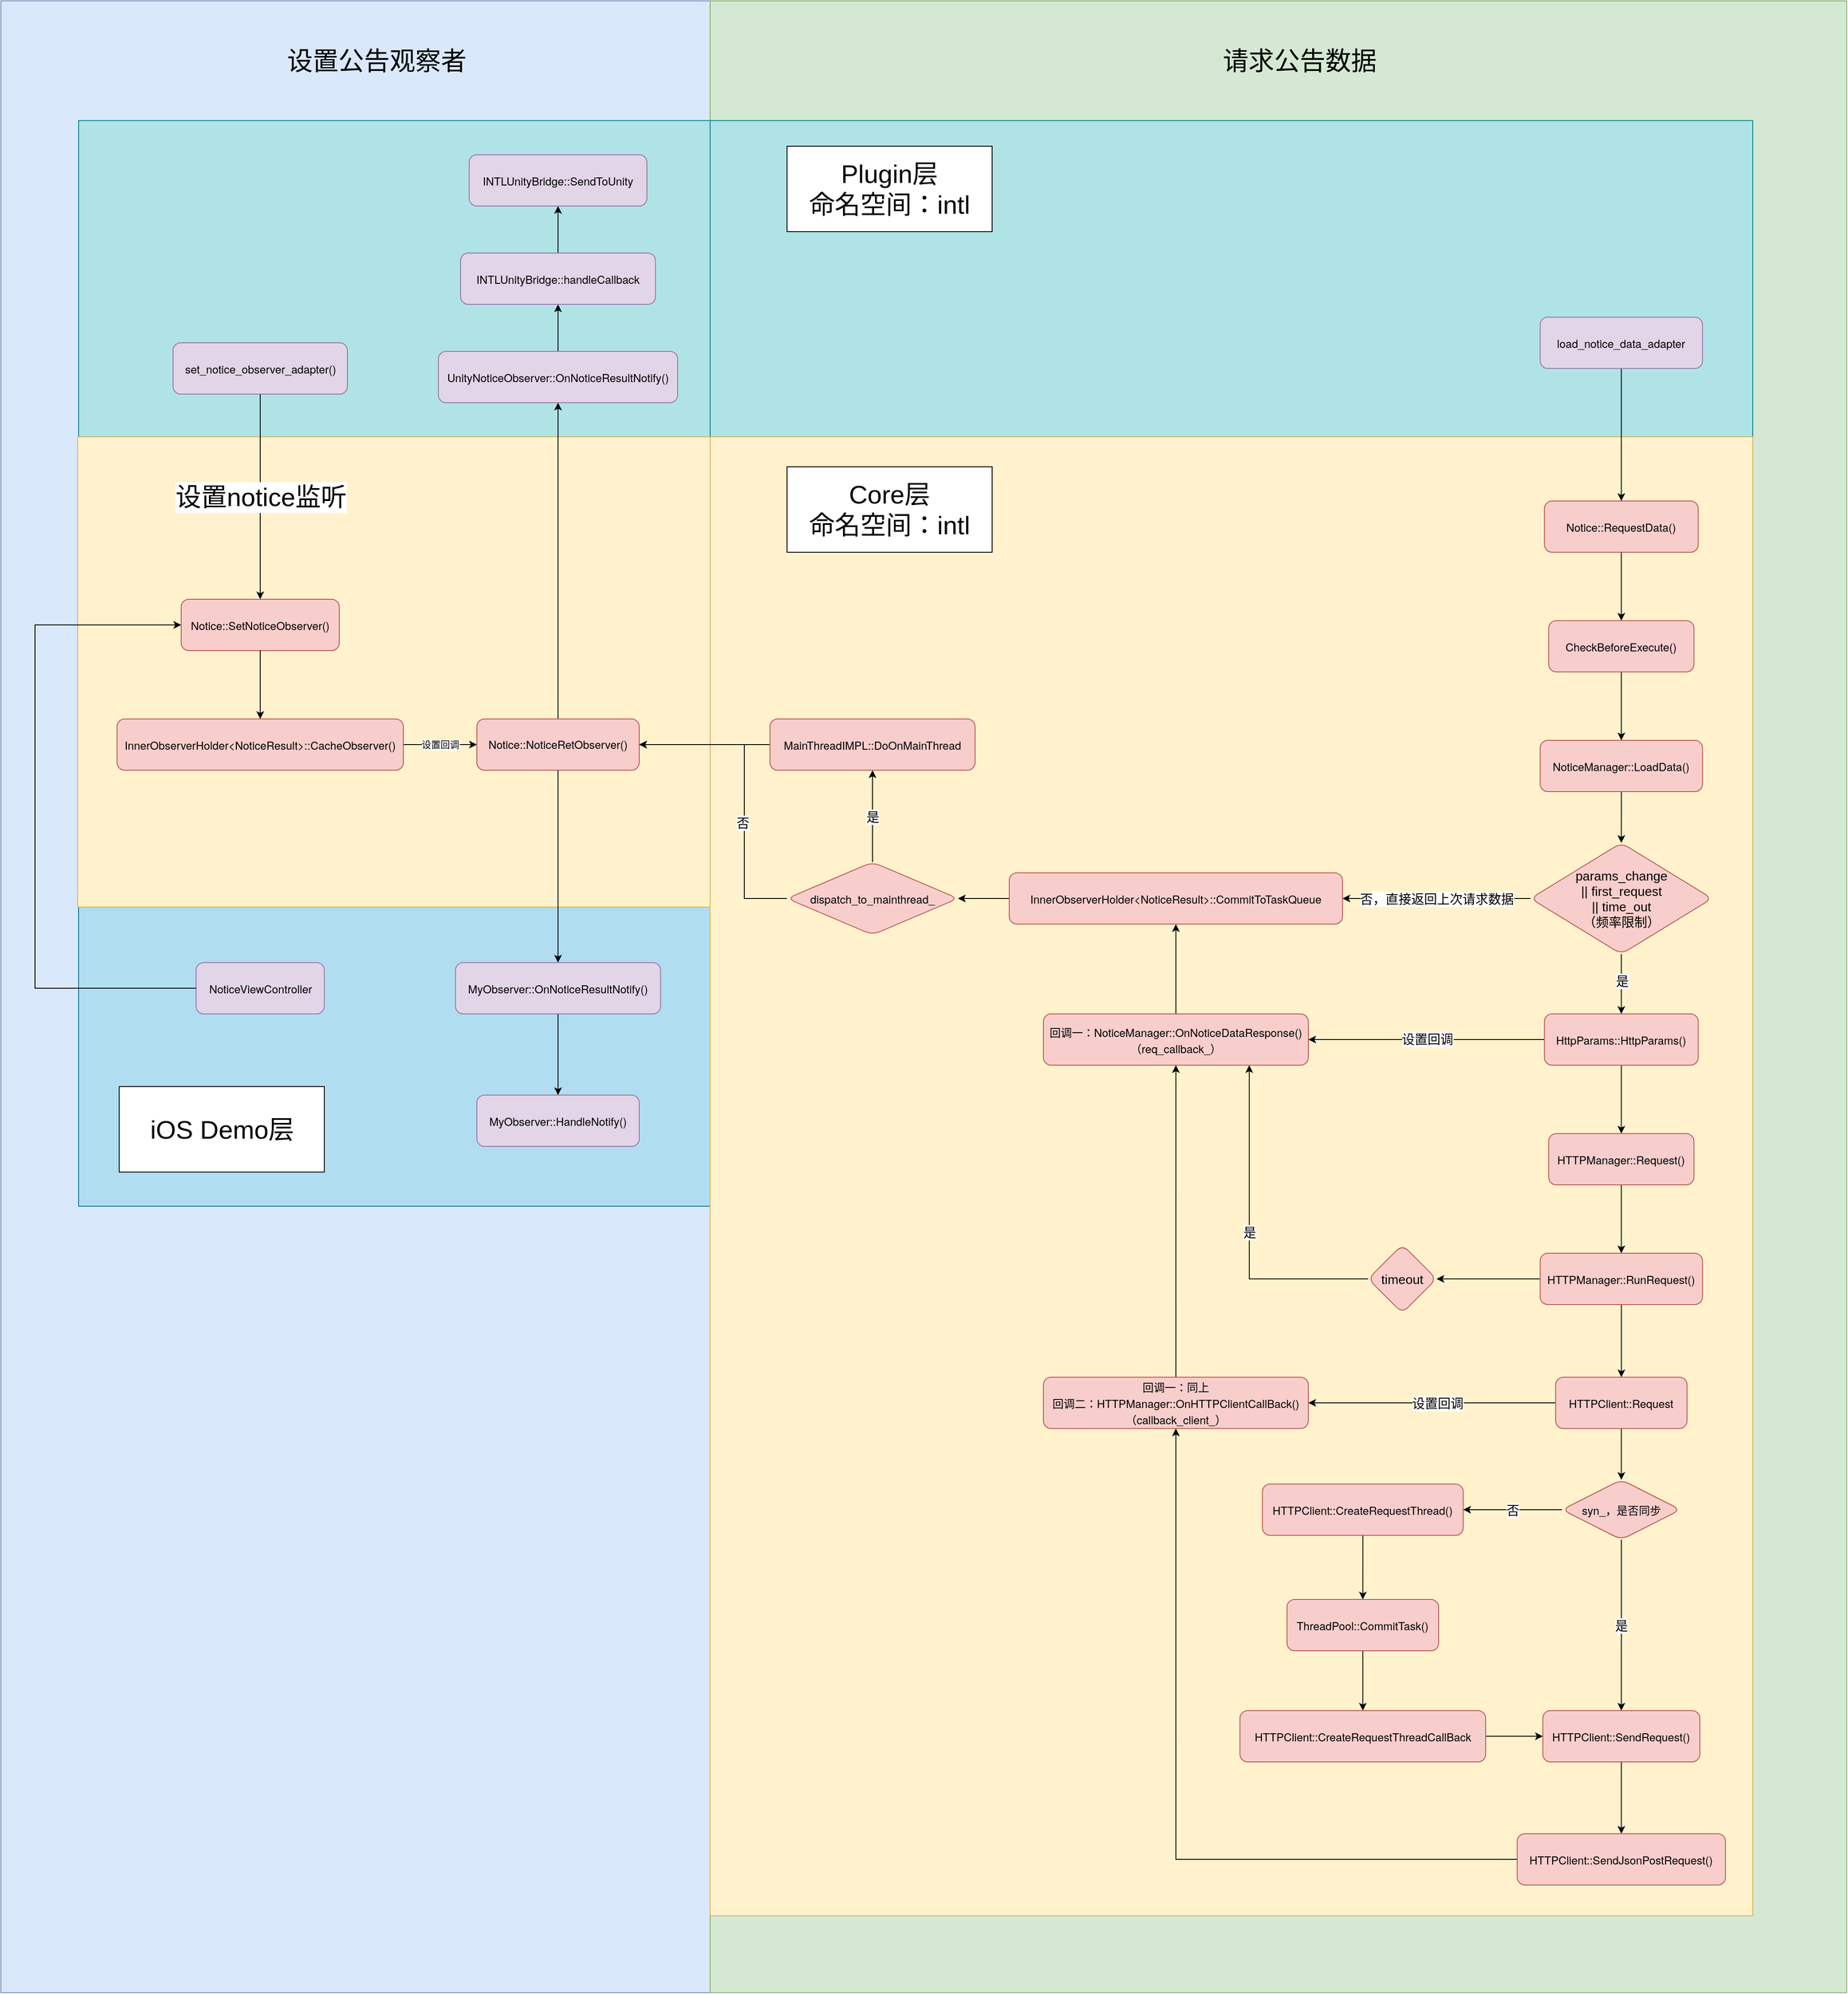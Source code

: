 <mxfile version="16.2.2" type="github">
  <diagram id="6XFbxVQVuKEcNsSUs57a" name="Page-1">
    <mxGraphModel dx="5111" dy="4189" grid="1" gridSize="10" guides="1" tooltips="1" connect="1" arrows="1" fold="1" page="1" pageScale="1" pageWidth="827" pageHeight="1169" math="0" shadow="0">
      <root>
        <mxCell id="0" />
        <mxCell id="1" parent="0" />
        <mxCell id="9o9Hv40ZOTva89XY0RwB-2" value="" style="rounded=0;whiteSpace=wrap;html=1;fillColor=#dae8fc;strokeColor=#6c8ebf;" vertex="1" parent="1">
          <mxGeometry x="-110" y="-450" width="830" height="2330" as="geometry" />
        </mxCell>
        <mxCell id="9o9Hv40ZOTva89XY0RwB-27" value="" style="rounded=0;whiteSpace=wrap;html=1;fontSize=30;fillColor=#b1ddf0;strokeColor=#10739e;" vertex="1" parent="1">
          <mxGeometry x="-19" y="610" width="739" height="350" as="geometry" />
        </mxCell>
        <mxCell id="9o9Hv40ZOTva89XY0RwB-3" value="" style="rounded=0;whiteSpace=wrap;html=1;fillColor=#d5e8d4;strokeColor=#82b366;" vertex="1" parent="1">
          <mxGeometry x="720" y="-450" width="1330" height="2330" as="geometry" />
        </mxCell>
        <mxCell id="9o9Hv40ZOTva89XY0RwB-22" value="" style="rounded=0;whiteSpace=wrap;html=1;fontSize=30;fillColor=#b0e3e6;strokeColor=#0e8088;" vertex="1" parent="1">
          <mxGeometry x="720" y="-310" width="1220" height="370" as="geometry" />
        </mxCell>
        <mxCell id="9o9Hv40ZOTva89XY0RwB-21" value="" style="rounded=0;whiteSpace=wrap;html=1;fontSize=30;fillColor=#b0e3e6;strokeColor=#0e8088;" vertex="1" parent="1">
          <mxGeometry x="-19" y="-310" width="739" height="370" as="geometry" />
        </mxCell>
        <mxCell id="9o9Hv40ZOTva89XY0RwB-6" value="" style="rounded=0;whiteSpace=wrap;html=1;fontSize=30;fillColor=#fff2cc;strokeColor=#d6b656;" vertex="1" parent="1">
          <mxGeometry x="720" y="60" width="1220" height="1730" as="geometry" />
        </mxCell>
        <mxCell id="fM-EarZWubq1FICwGO90-23" value="" style="group;fillColor=#fff2cc;strokeColor=#d6b656;container=0;" parent="1" vertex="1" connectable="0">
          <mxGeometry x="-20" y="60" width="740" height="550" as="geometry" />
        </mxCell>
        <mxCell id="fM-EarZWubq1FICwGO90-13" value="设置回调" style="edgeStyle=orthogonalEdgeStyle;rounded=0;orthogonalLoop=1;jettySize=auto;html=1;" parent="1" source="fM-EarZWubq1FICwGO90-6" target="fM-EarZWubq1FICwGO90-12" edge="1">
          <mxGeometry relative="1" as="geometry" />
        </mxCell>
        <mxCell id="fM-EarZWubq1FICwGO90-15" value="" style="edgeStyle=orthogonalEdgeStyle;rounded=0;orthogonalLoop=1;jettySize=auto;html=1;" parent="1" source="fM-EarZWubq1FICwGO90-12" target="fM-EarZWubq1FICwGO90-14" edge="1">
          <mxGeometry relative="1" as="geometry" />
        </mxCell>
        <mxCell id="9o9Hv40ZOTva89XY0RwB-25" style="edgeStyle=orthogonalEdgeStyle;rounded=0;orthogonalLoop=1;jettySize=auto;html=1;exitX=0.5;exitY=0;exitDx=0;exitDy=0;entryX=0.5;entryY=1;entryDx=0;entryDy=0;fontSize=30;" edge="1" parent="1" source="fM-EarZWubq1FICwGO90-12" target="9o9Hv40ZOTva89XY0RwB-11">
          <mxGeometry relative="1" as="geometry" />
        </mxCell>
        <mxCell id="fM-EarZWubq1FICwGO90-12" value="&lt;span style=&quot;font-family: &amp;#34;helvetica neue&amp;#34; ; font-size: 13px&quot;&gt;Notice::NoticeRetObserver()&lt;/span&gt;" style="whiteSpace=wrap;html=1;rounded=1;fillColor=#f8cecc;strokeColor=#b85450;" parent="1" vertex="1">
          <mxGeometry x="447" y="390" width="190" height="60" as="geometry" />
        </mxCell>
        <mxCell id="fM-EarZWubq1FICwGO90-17" value="" style="edgeStyle=orthogonalEdgeStyle;rounded=0;orthogonalLoop=1;jettySize=auto;html=1;" parent="1" source="fM-EarZWubq1FICwGO90-14" target="fM-EarZWubq1FICwGO90-16" edge="1">
          <mxGeometry relative="1" as="geometry" />
        </mxCell>
        <mxCell id="fM-EarZWubq1FICwGO90-14" value="&lt;p style=&quot;margin: 0px ; font-stretch: normal ; font-size: 13px ; line-height: normal ; font-family: &amp;#34;helvetica neue&amp;#34;&quot;&gt;MyObserver::OnNoticeResultNotify()&lt;/p&gt;" style="whiteSpace=wrap;html=1;rounded=1;fillColor=#e1d5e7;strokeColor=#9673a6;" parent="1" vertex="1">
          <mxGeometry x="422" y="675" width="240" height="60" as="geometry" />
        </mxCell>
        <mxCell id="fM-EarZWubq1FICwGO90-16" value="&lt;p style=&quot;margin: 0px ; font-stretch: normal ; font-size: 13px ; line-height: normal ; font-family: &amp;#34;helvetica neue&amp;#34;&quot;&gt;MyObserver::HandleNotify()&lt;/p&gt;" style="whiteSpace=wrap;html=1;rounded=1;fillColor=#e1d5e7;strokeColor=#9673a6;" parent="1" vertex="1">
          <mxGeometry x="447" y="830" width="190" height="60" as="geometry" />
        </mxCell>
        <mxCell id="fM-EarZWubq1FICwGO90-22" value="设置公告观察者" style="text;html=1;strokeColor=none;fillColor=none;align=center;verticalAlign=middle;whiteSpace=wrap;rounded=0;fontSize=30;" parent="1" vertex="1">
          <mxGeometry x="200" y="-420" width="260" height="80" as="geometry" />
        </mxCell>
        <mxCell id="fM-EarZWubq1FICwGO90-24" value="请求公告数据" style="text;html=1;strokeColor=none;fillColor=none;align=center;verticalAlign=middle;whiteSpace=wrap;rounded=0;fontSize=30;" parent="1" vertex="1">
          <mxGeometry x="1280" y="-420" width="260" height="80" as="geometry" />
        </mxCell>
        <mxCell id="fM-EarZWubq1FICwGO90-27" value="" style="edgeStyle=orthogonalEdgeStyle;rounded=0;orthogonalLoop=1;jettySize=auto;html=1;fontSize=15;" parent="1" source="fM-EarZWubq1FICwGO90-25" target="fM-EarZWubq1FICwGO90-26" edge="1">
          <mxGeometry relative="1" as="geometry" />
        </mxCell>
        <mxCell id="fM-EarZWubq1FICwGO90-25" value="&lt;p style=&quot;margin: 0px ; font-stretch: normal ; font-size: 13px ; line-height: normal ; font-family: &amp;#34;helvetica neue&amp;#34;&quot;&gt;Notice::RequestData()&lt;/p&gt;" style="rounded=1;whiteSpace=wrap;html=1;fontSize=15;fillColor=#f8cecc;strokeColor=#b85450;" parent="1" vertex="1">
          <mxGeometry x="1696.25" y="135" width="180" height="60" as="geometry" />
        </mxCell>
        <mxCell id="fM-EarZWubq1FICwGO90-29" value="" style="edgeStyle=orthogonalEdgeStyle;rounded=0;orthogonalLoop=1;jettySize=auto;html=1;fontSize=15;" parent="1" source="fM-EarZWubq1FICwGO90-26" target="fM-EarZWubq1FICwGO90-28" edge="1">
          <mxGeometry relative="1" as="geometry" />
        </mxCell>
        <mxCell id="fM-EarZWubq1FICwGO90-26" value="&lt;p style=&quot;margin: 0px ; font-stretch: normal ; font-size: 13px ; line-height: normal ; font-family: &amp;#34;helvetica neue&amp;#34;&quot;&gt;CheckBeforeExecute()&lt;/p&gt;" style="whiteSpace=wrap;html=1;fontSize=15;rounded=1;fillColor=#f8cecc;strokeColor=#b85450;" parent="1" vertex="1">
          <mxGeometry x="1701.25" y="275" width="170" height="60" as="geometry" />
        </mxCell>
        <mxCell id="fM-EarZWubq1FICwGO90-286" value="" style="edgeStyle=orthogonalEdgeStyle;rounded=0;orthogonalLoop=1;jettySize=auto;html=1;fontSize=15;" parent="1" source="fM-EarZWubq1FICwGO90-28" target="fM-EarZWubq1FICwGO90-285" edge="1">
          <mxGeometry relative="1" as="geometry" />
        </mxCell>
        <mxCell id="fM-EarZWubq1FICwGO90-28" value="&lt;p style=&quot;margin: 0px ; font-stretch: normal ; font-size: 13px ; line-height: normal ; font-family: &amp;#34;helvetica neue&amp;#34;&quot;&gt;NoticeManager::LoadData()&lt;/p&gt;" style="whiteSpace=wrap;html=1;fontSize=15;rounded=1;fillColor=#f8cecc;strokeColor=#b85450;" parent="1" vertex="1">
          <mxGeometry x="1691.25" y="415" width="190" height="60" as="geometry" />
        </mxCell>
        <mxCell id="fM-EarZWubq1FICwGO90-33" value="" style="edgeStyle=orthogonalEdgeStyle;rounded=0;orthogonalLoop=1;jettySize=auto;html=1;fontSize=15;" parent="1" source="fM-EarZWubq1FICwGO90-30" target="fM-EarZWubq1FICwGO90-32" edge="1">
          <mxGeometry relative="1" as="geometry" />
        </mxCell>
        <mxCell id="fM-EarZWubq1FICwGO90-35" value="设置回调" style="edgeLabel;html=1;align=center;verticalAlign=middle;resizable=0;points=[];fontSize=15;" parent="fM-EarZWubq1FICwGO90-33" vertex="1" connectable="0">
          <mxGeometry y="-1" relative="1" as="geometry">
            <mxPoint as="offset" />
          </mxGeometry>
        </mxCell>
        <mxCell id="fM-EarZWubq1FICwGO90-37" value="" style="edgeStyle=orthogonalEdgeStyle;rounded=0;orthogonalLoop=1;jettySize=auto;html=1;fontSize=15;" parent="1" source="fM-EarZWubq1FICwGO90-30" target="fM-EarZWubq1FICwGO90-36" edge="1">
          <mxGeometry relative="1" as="geometry" />
        </mxCell>
        <mxCell id="fM-EarZWubq1FICwGO90-30" value="&lt;p style=&quot;margin: 0px ; font-stretch: normal ; font-size: 13px ; line-height: normal ; font-family: &amp;#34;helvetica neue&amp;#34;&quot;&gt;HttpParams::HttpParams()&lt;/p&gt;" style="whiteSpace=wrap;html=1;fontSize=15;rounded=1;fillColor=#f8cecc;strokeColor=#b85450;" parent="1" vertex="1">
          <mxGeometry x="1696.25" y="735" width="180" height="60" as="geometry" />
        </mxCell>
        <mxCell id="fM-EarZWubq1FICwGO90-327" style="edgeStyle=orthogonalEdgeStyle;rounded=0;orthogonalLoop=1;jettySize=auto;html=1;exitX=0.5;exitY=0;exitDx=0;exitDy=0;entryX=0.5;entryY=1;entryDx=0;entryDy=0;fontSize=15;" parent="1" source="fM-EarZWubq1FICwGO90-32" target="fM-EarZWubq1FICwGO90-289" edge="1">
          <mxGeometry relative="1" as="geometry" />
        </mxCell>
        <mxCell id="fM-EarZWubq1FICwGO90-32" value="&lt;p style=&quot;margin: 0px ; font-stretch: normal ; font-size: 13px ; line-height: normal ; font-family: &amp;#34;helvetica neue&amp;#34;&quot;&gt;回调一：NoticeManager::OnNoticeDataResponse()（&lt;span style=&quot;font-family: &amp;#34;helvetica neue&amp;#34;&quot;&gt;req_callback_&lt;/span&gt;）&lt;/p&gt;" style="whiteSpace=wrap;html=1;fontSize=15;rounded=1;fillColor=#f8cecc;strokeColor=#b85450;" parent="1" vertex="1">
          <mxGeometry x="1110.0" y="735" width="310" height="60" as="geometry" />
        </mxCell>
        <mxCell id="fM-EarZWubq1FICwGO90-280" value="" style="edgeStyle=orthogonalEdgeStyle;rounded=0;orthogonalLoop=1;jettySize=auto;html=1;fontSize=15;" parent="1" source="fM-EarZWubq1FICwGO90-36" target="fM-EarZWubq1FICwGO90-279" edge="1">
          <mxGeometry relative="1" as="geometry" />
        </mxCell>
        <mxCell id="fM-EarZWubq1FICwGO90-36" value="&lt;p style=&quot;margin: 0px ; font-stretch: normal ; font-size: 13px ; line-height: normal ; font-family: &amp;#34;helvetica neue&amp;#34;&quot;&gt;HTTPManager::Request()&lt;/p&gt;" style="whiteSpace=wrap;html=1;fontSize=15;rounded=1;fillColor=#f8cecc;strokeColor=#b85450;" parent="1" vertex="1">
          <mxGeometry x="1701.25" y="875" width="170" height="60" as="geometry" />
        </mxCell>
        <mxCell id="fM-EarZWubq1FICwGO90-282" value="" style="edgeStyle=orthogonalEdgeStyle;rounded=0;orthogonalLoop=1;jettySize=auto;html=1;fontSize=15;" parent="1" source="fM-EarZWubq1FICwGO90-279" target="fM-EarZWubq1FICwGO90-281" edge="1">
          <mxGeometry relative="1" as="geometry" />
        </mxCell>
        <mxCell id="fM-EarZWubq1FICwGO90-303" value="" style="edgeStyle=orthogonalEdgeStyle;rounded=0;orthogonalLoop=1;jettySize=auto;html=1;fontSize=15;" parent="1" source="fM-EarZWubq1FICwGO90-279" target="fM-EarZWubq1FICwGO90-302" edge="1">
          <mxGeometry relative="1" as="geometry" />
        </mxCell>
        <mxCell id="fM-EarZWubq1FICwGO90-279" value="&lt;p style=&quot;margin: 0px ; font-stretch: normal ; font-size: 13px ; line-height: normal ; font-family: &amp;#34;helvetica neue&amp;#34;&quot;&gt;HTTPManager::RunRequest()&lt;/p&gt;" style="whiteSpace=wrap;html=1;fontSize=15;rounded=1;fillColor=#f8cecc;strokeColor=#b85450;" parent="1" vertex="1">
          <mxGeometry x="1691.25" y="1015" width="190" height="60" as="geometry" />
        </mxCell>
        <mxCell id="fM-EarZWubq1FICwGO90-283" value="是" style="edgeStyle=orthogonalEdgeStyle;rounded=0;orthogonalLoop=1;jettySize=auto;html=1;exitX=0;exitY=0.5;exitDx=0;exitDy=0;fontSize=15;entryX=0.777;entryY=1;entryDx=0;entryDy=0;entryPerimeter=0;" parent="1" source="fM-EarZWubq1FICwGO90-281" target="fM-EarZWubq1FICwGO90-32" edge="1">
          <mxGeometry relative="1" as="geometry">
            <mxPoint x="1350" y="810" as="targetPoint" />
            <Array as="points">
              <mxPoint x="1351" y="1045" />
            </Array>
          </mxGeometry>
        </mxCell>
        <mxCell id="fM-EarZWubq1FICwGO90-281" value="timeout" style="rhombus;whiteSpace=wrap;html=1;fontSize=15;rounded=1;fillColor=#f8cecc;strokeColor=#b85450;" parent="1" vertex="1">
          <mxGeometry x="1490" y="1005" width="80" height="80" as="geometry" />
        </mxCell>
        <mxCell id="fM-EarZWubq1FICwGO90-287" style="edgeStyle=orthogonalEdgeStyle;rounded=0;orthogonalLoop=1;jettySize=auto;html=1;exitX=0.5;exitY=1;exitDx=0;exitDy=0;entryX=0.5;entryY=0;entryDx=0;entryDy=0;fontSize=15;" parent="1" source="fM-EarZWubq1FICwGO90-285" target="fM-EarZWubq1FICwGO90-30" edge="1">
          <mxGeometry relative="1" as="geometry" />
        </mxCell>
        <mxCell id="fM-EarZWubq1FICwGO90-288" value="是" style="edgeLabel;html=1;align=center;verticalAlign=middle;resizable=0;points=[];fontSize=15;" parent="fM-EarZWubq1FICwGO90-287" vertex="1" connectable="0">
          <mxGeometry x="-0.125" y="2" relative="1" as="geometry">
            <mxPoint x="-2" as="offset" />
          </mxGeometry>
        </mxCell>
        <mxCell id="fM-EarZWubq1FICwGO90-290" value="否，直接返回上次请求数据" style="edgeStyle=orthogonalEdgeStyle;rounded=0;orthogonalLoop=1;jettySize=auto;html=1;fontSize=15;" parent="1" source="fM-EarZWubq1FICwGO90-285" target="fM-EarZWubq1FICwGO90-289" edge="1">
          <mxGeometry relative="1" as="geometry" />
        </mxCell>
        <mxCell id="fM-EarZWubq1FICwGO90-285" value="params_change &lt;br&gt;||&amp;nbsp;first_request &lt;br&gt;|| time_out&lt;br&gt;（频率限制）" style="rhombus;whiteSpace=wrap;html=1;fontSize=15;rounded=1;fillColor=#f8cecc;strokeColor=#b85450;" parent="1" vertex="1">
          <mxGeometry x="1680" y="535" width="212.5" height="130" as="geometry" />
        </mxCell>
        <mxCell id="fM-EarZWubq1FICwGO90-293" value="" style="edgeStyle=orthogonalEdgeStyle;rounded=0;orthogonalLoop=1;jettySize=auto;html=1;fontSize=15;exitX=0;exitY=0.5;exitDx=0;exitDy=0;" parent="1" source="fM-EarZWubq1FICwGO90-289" target="fM-EarZWubq1FICwGO90-292" edge="1">
          <mxGeometry relative="1" as="geometry">
            <mxPoint x="1060" y="600" as="sourcePoint" />
          </mxGeometry>
        </mxCell>
        <mxCell id="fM-EarZWubq1FICwGO90-289" value="&lt;p style=&quot;margin: 0px ; font-stretch: normal ; font-size: 13px ; line-height: normal ; font-family: &amp;#34;helvetica neue&amp;#34;&quot;&gt;InnerObserverHolder&amp;lt;NoticeResult&amp;gt;::CommitToTaskQueue&lt;/p&gt;" style="whiteSpace=wrap;html=1;fontSize=15;rounded=1;fillColor=#f8cecc;strokeColor=#b85450;" parent="1" vertex="1">
          <mxGeometry x="1070" y="570" width="390" height="60" as="geometry" />
        </mxCell>
        <mxCell id="fM-EarZWubq1FICwGO90-296" value="是" style="edgeStyle=orthogonalEdgeStyle;rounded=0;orthogonalLoop=1;jettySize=auto;html=1;fontSize=15;" parent="1" source="fM-EarZWubq1FICwGO90-292" target="fM-EarZWubq1FICwGO90-295" edge="1">
          <mxGeometry relative="1" as="geometry" />
        </mxCell>
        <mxCell id="fM-EarZWubq1FICwGO90-299" style="edgeStyle=orthogonalEdgeStyle;rounded=0;orthogonalLoop=1;jettySize=auto;html=1;exitX=0;exitY=0.5;exitDx=0;exitDy=0;entryX=1;entryY=0.5;entryDx=0;entryDy=0;fontSize=15;" parent="1" source="fM-EarZWubq1FICwGO90-292" target="fM-EarZWubq1FICwGO90-12" edge="1">
          <mxGeometry relative="1" as="geometry">
            <Array as="points">
              <mxPoint x="760" y="600" />
              <mxPoint x="760" y="420" />
            </Array>
          </mxGeometry>
        </mxCell>
        <mxCell id="fM-EarZWubq1FICwGO90-301" value="否" style="edgeLabel;html=1;align=center;verticalAlign=middle;resizable=0;points=[];fontSize=15;" parent="fM-EarZWubq1FICwGO90-299" vertex="1" connectable="0">
          <mxGeometry x="-0.703" y="-2" relative="1" as="geometry">
            <mxPoint x="-4" y="-87" as="offset" />
          </mxGeometry>
        </mxCell>
        <mxCell id="fM-EarZWubq1FICwGO90-292" value="&lt;p style=&quot;margin: 0px ; font-stretch: normal ; font-size: 13px ; line-height: normal ; font-family: &amp;#34;helvetica neue&amp;#34;&quot;&gt;dispatch_to_mainthread_&lt;/p&gt;" style="rhombus;whiteSpace=wrap;html=1;fontSize=15;rounded=1;fillColor=#f8cecc;strokeColor=#b85450;" parent="1" vertex="1">
          <mxGeometry x="810" y="557.5" width="200" height="85" as="geometry" />
        </mxCell>
        <mxCell id="fM-EarZWubq1FICwGO90-298" style="edgeStyle=orthogonalEdgeStyle;rounded=0;orthogonalLoop=1;jettySize=auto;html=1;exitX=0;exitY=0.5;exitDx=0;exitDy=0;entryX=1;entryY=0.5;entryDx=0;entryDy=0;fontSize=15;" parent="1" source="fM-EarZWubq1FICwGO90-295" target="fM-EarZWubq1FICwGO90-12" edge="1">
          <mxGeometry relative="1" as="geometry" />
        </mxCell>
        <mxCell id="fM-EarZWubq1FICwGO90-295" value="&lt;p style=&quot;margin: 0px ; font-stretch: normal ; font-size: 13px ; line-height: normal ; font-family: &amp;#34;helvetica neue&amp;#34;&quot;&gt;MainThreadIMPL::DoOnMainThread&lt;/p&gt;" style="whiteSpace=wrap;html=1;fontSize=15;rounded=1;fillColor=#f8cecc;strokeColor=#b85450;" parent="1" vertex="1">
          <mxGeometry x="790" y="390" width="240" height="60" as="geometry" />
        </mxCell>
        <mxCell id="fM-EarZWubq1FICwGO90-305" value="" style="edgeStyle=orthogonalEdgeStyle;rounded=0;orthogonalLoop=1;jettySize=auto;html=1;fontSize=15;" parent="1" source="fM-EarZWubq1FICwGO90-302" target="fM-EarZWubq1FICwGO90-304" edge="1">
          <mxGeometry relative="1" as="geometry" />
        </mxCell>
        <mxCell id="fM-EarZWubq1FICwGO90-306" value="设置回调" style="edgeLabel;html=1;align=center;verticalAlign=middle;resizable=0;points=[];fontSize=15;" parent="fM-EarZWubq1FICwGO90-305" vertex="1" connectable="0">
          <mxGeometry x="-0.074" y="-2" relative="1" as="geometry">
            <mxPoint x="-5" y="2" as="offset" />
          </mxGeometry>
        </mxCell>
        <mxCell id="fM-EarZWubq1FICwGO90-309" value="" style="edgeStyle=orthogonalEdgeStyle;rounded=0;orthogonalLoop=1;jettySize=auto;html=1;fontSize=15;" parent="1" source="fM-EarZWubq1FICwGO90-302" target="fM-EarZWubq1FICwGO90-308" edge="1">
          <mxGeometry relative="1" as="geometry" />
        </mxCell>
        <mxCell id="fM-EarZWubq1FICwGO90-302" value="&lt;p style=&quot;margin: 0px ; font-stretch: normal ; font-size: 13px ; line-height: normal ; font-family: &amp;#34;helvetica neue&amp;#34;&quot;&gt;HTTPClient::Request&lt;/p&gt;" style="whiteSpace=wrap;html=1;fontSize=15;rounded=1;fillColor=#f8cecc;strokeColor=#b85450;" parent="1" vertex="1">
          <mxGeometry x="1709.39" y="1160" width="153.75" height="60" as="geometry" />
        </mxCell>
        <mxCell id="fM-EarZWubq1FICwGO90-316" style="edgeStyle=orthogonalEdgeStyle;rounded=0;orthogonalLoop=1;jettySize=auto;html=1;exitX=0.5;exitY=0;exitDx=0;exitDy=0;entryX=0.5;entryY=1;entryDx=0;entryDy=0;fontSize=15;" parent="1" source="fM-EarZWubq1FICwGO90-304" target="fM-EarZWubq1FICwGO90-32" edge="1">
          <mxGeometry relative="1" as="geometry" />
        </mxCell>
        <mxCell id="fM-EarZWubq1FICwGO90-304" value="&lt;p style=&quot;margin: 0px ; font-stretch: normal ; font-size: 13px ; line-height: normal ; font-family: &amp;#34;helvetica neue&amp;#34;&quot;&gt;回调一：同上&lt;/p&gt;&lt;p style=&quot;margin: 0px ; font-stretch: normal ; font-size: 13px ; line-height: normal ; font-family: &amp;#34;helvetica neue&amp;#34;&quot;&gt;回调二：HTTPManager::OnHTTPClientCallBack()（&lt;span style=&quot;font-family: &amp;#34;helvetica neue&amp;#34;&quot;&gt;callback_client_&lt;/span&gt;）&lt;/p&gt;" style="whiteSpace=wrap;html=1;fontSize=15;rounded=1;fillColor=#f8cecc;strokeColor=#b85450;" parent="1" vertex="1">
          <mxGeometry x="1110" y="1160" width="309.99" height="60" as="geometry" />
        </mxCell>
        <mxCell id="fM-EarZWubq1FICwGO90-311" value="是" style="edgeStyle=orthogonalEdgeStyle;rounded=0;orthogonalLoop=1;jettySize=auto;html=1;fontSize=15;" parent="1" source="fM-EarZWubq1FICwGO90-308" target="fM-EarZWubq1FICwGO90-310" edge="1">
          <mxGeometry relative="1" as="geometry" />
        </mxCell>
        <mxCell id="fM-EarZWubq1FICwGO90-313" value="否" style="edgeStyle=orthogonalEdgeStyle;rounded=0;orthogonalLoop=1;jettySize=auto;html=1;fontSize=15;" parent="1" source="fM-EarZWubq1FICwGO90-308" target="fM-EarZWubq1FICwGO90-312" edge="1">
          <mxGeometry relative="1" as="geometry" />
        </mxCell>
        <mxCell id="fM-EarZWubq1FICwGO90-308" value="&lt;p style=&quot;margin: 0px ; font-stretch: normal ; font-size: 13px ; line-height: normal ; font-family: &amp;#34;helvetica neue&amp;#34;&quot;&gt;syn_，是否同步&lt;/p&gt;" style="rhombus;whiteSpace=wrap;html=1;fontSize=15;rounded=1;fillColor=#f8cecc;strokeColor=#b85450;" parent="1" vertex="1">
          <mxGeometry x="1716.88" y="1280" width="138.75" height="70" as="geometry" />
        </mxCell>
        <mxCell id="fM-EarZWubq1FICwGO90-315" value="" style="edgeStyle=orthogonalEdgeStyle;rounded=0;orthogonalLoop=1;jettySize=auto;html=1;fontSize=15;" parent="1" source="fM-EarZWubq1FICwGO90-310" target="fM-EarZWubq1FICwGO90-314" edge="1">
          <mxGeometry relative="1" as="geometry" />
        </mxCell>
        <mxCell id="fM-EarZWubq1FICwGO90-310" value="&lt;p style=&quot;margin: 0px ; font-stretch: normal ; font-size: 13px ; line-height: normal ; font-family: &amp;#34;helvetica neue&amp;#34;&quot;&gt;HTTPClient::SendRequest()&lt;/p&gt;" style="whiteSpace=wrap;html=1;fontSize=15;rounded=1;fillColor=#f8cecc;strokeColor=#b85450;" parent="1" vertex="1">
          <mxGeometry x="1694.4" y="1550" width="183.74" height="60" as="geometry" />
        </mxCell>
        <mxCell id="fM-EarZWubq1FICwGO90-321" value="" style="edgeStyle=orthogonalEdgeStyle;rounded=0;orthogonalLoop=1;jettySize=auto;html=1;fontSize=15;" parent="1" source="fM-EarZWubq1FICwGO90-312" target="fM-EarZWubq1FICwGO90-320" edge="1">
          <mxGeometry relative="1" as="geometry" />
        </mxCell>
        <mxCell id="fM-EarZWubq1FICwGO90-312" value="&lt;p style=&quot;margin: 0px ; font-stretch: normal ; font-size: 13px ; line-height: normal ; font-family: &amp;#34;helvetica neue&amp;#34;&quot;&gt;HTTPClient::CreateRequestThread()&lt;/p&gt;" style="whiteSpace=wrap;html=1;fontSize=15;rounded=1;fillColor=#f8cecc;strokeColor=#b85450;" parent="1" vertex="1">
          <mxGeometry x="1366.26" y="1285" width="234.99" height="60" as="geometry" />
        </mxCell>
        <mxCell id="fM-EarZWubq1FICwGO90-319" style="edgeStyle=orthogonalEdgeStyle;rounded=0;orthogonalLoop=1;jettySize=auto;html=1;entryX=0.5;entryY=1;entryDx=0;entryDy=0;fontSize=15;exitX=0;exitY=0.5;exitDx=0;exitDy=0;" parent="1" source="fM-EarZWubq1FICwGO90-314" target="fM-EarZWubq1FICwGO90-304" edge="1">
          <mxGeometry relative="1" as="geometry">
            <mxPoint x="2030" y="1720" as="sourcePoint" />
          </mxGeometry>
        </mxCell>
        <mxCell id="fM-EarZWubq1FICwGO90-314" value="&lt;p style=&quot;margin: 0px ; font-stretch: normal ; font-size: 13px ; line-height: normal ; font-family: &amp;#34;helvetica neue&amp;#34;&quot;&gt;HTTPClient::SendJsonPostRequest()&lt;/p&gt;" style="whiteSpace=wrap;html=1;fontSize=15;rounded=1;fillColor=#f8cecc;strokeColor=#b85450;" parent="1" vertex="1">
          <mxGeometry x="1664.39" y="1694" width="243.73" height="60" as="geometry" />
        </mxCell>
        <mxCell id="fM-EarZWubq1FICwGO90-323" value="" style="edgeStyle=orthogonalEdgeStyle;rounded=0;orthogonalLoop=1;jettySize=auto;html=1;fontSize=15;" parent="1" source="fM-EarZWubq1FICwGO90-320" target="fM-EarZWubq1FICwGO90-322" edge="1">
          <mxGeometry relative="1" as="geometry" />
        </mxCell>
        <mxCell id="fM-EarZWubq1FICwGO90-320" value="&lt;p style=&quot;margin: 0px ; font-stretch: normal ; font-size: 13px ; line-height: normal ; font-family: &amp;#34;helvetica neue&amp;#34;&quot;&gt;ThreadPool::CommitTask()&lt;/p&gt;" style="whiteSpace=wrap;html=1;fontSize=15;rounded=1;fillColor=#f8cecc;strokeColor=#b85450;" parent="1" vertex="1">
          <mxGeometry x="1395.01" y="1420" width="177.49" height="60" as="geometry" />
        </mxCell>
        <mxCell id="fM-EarZWubq1FICwGO90-325" style="edgeStyle=orthogonalEdgeStyle;rounded=0;orthogonalLoop=1;jettySize=auto;html=1;exitX=1;exitY=0.5;exitDx=0;exitDy=0;entryX=0;entryY=0.5;entryDx=0;entryDy=0;fontSize=15;" parent="1" source="fM-EarZWubq1FICwGO90-322" target="fM-EarZWubq1FICwGO90-310" edge="1">
          <mxGeometry relative="1" as="geometry" />
        </mxCell>
        <mxCell id="fM-EarZWubq1FICwGO90-322" value="&lt;p style=&quot;margin: 0px ; font-stretch: normal ; font-size: 13px ; line-height: normal ; font-family: &amp;#34;helvetica neue&amp;#34;&quot;&gt;HTTPClient::CreateRequestThreadCallBack&lt;/p&gt;" style="whiteSpace=wrap;html=1;fontSize=15;rounded=1;fillColor=#f8cecc;strokeColor=#b85450;" parent="1" vertex="1">
          <mxGeometry x="1340" y="1550" width="287.5" height="60" as="geometry" />
        </mxCell>
        <mxCell id="fM-EarZWubq1FICwGO90-21" value="&lt;font style=&quot;font-size: 30px&quot;&gt;Core层&lt;br style=&quot;font-size: 30px&quot;&gt;命名空间：intl&lt;/font&gt;" style="rounded=0;whiteSpace=wrap;html=1;fontSize=30;" parent="1" vertex="1">
          <mxGeometry x="810" y="95" width="240" height="100" as="geometry" />
        </mxCell>
        <mxCell id="fM-EarZWubq1FICwGO90-1" value="&lt;p style=&quot;margin: 0px ; font-stretch: normal ; font-size: 13px ; line-height: normal ; font-family: &amp;#34;helvetica neue&amp;#34;&quot;&gt;NoticeViewController&lt;/p&gt;" style="rounded=1;whiteSpace=wrap;html=1;fillColor=#e1d5e7;strokeColor=#9673a6;" parent="1" vertex="1">
          <mxGeometry x="118.5" y="675" width="150" height="60" as="geometry" />
        </mxCell>
        <mxCell id="fM-EarZWubq1FICwGO90-2" value="&lt;p style=&quot;margin: 0px ; font-stretch: normal ; font-size: 13px ; line-height: normal ; font-family: &amp;#34;helvetica neue&amp;#34;&quot;&gt;Notice::SetNoticeObserver()&lt;/p&gt;" style="whiteSpace=wrap;html=1;rounded=1;fillColor=#f8cecc;strokeColor=#b85450;" parent="1" vertex="1">
          <mxGeometry x="101" y="250" width="185" height="60" as="geometry" />
        </mxCell>
        <mxCell id="fM-EarZWubq1FICwGO90-3" value="" style="edgeStyle=orthogonalEdgeStyle;rounded=0;orthogonalLoop=1;jettySize=auto;html=1;" parent="1" source="fM-EarZWubq1FICwGO90-1" target="fM-EarZWubq1FICwGO90-2" edge="1">
          <mxGeometry relative="1" as="geometry">
            <Array as="points">
              <mxPoint x="-70" y="705" />
              <mxPoint x="-70" y="280" />
            </Array>
          </mxGeometry>
        </mxCell>
        <mxCell id="fM-EarZWubq1FICwGO90-6" value="&lt;p style=&quot;margin: 0px ; font-stretch: normal ; font-size: 13px ; line-height: normal ; font-family: &amp;#34;helvetica neue&amp;#34;&quot;&gt;InnerObserverHolder&amp;lt;NoticeResult&amp;gt;::CacheObserver()&lt;/p&gt;" style="whiteSpace=wrap;html=1;rounded=1;fillColor=#f8cecc;strokeColor=#b85450;" parent="1" vertex="1">
          <mxGeometry x="26" y="390" width="335" height="60" as="geometry" />
        </mxCell>
        <mxCell id="fM-EarZWubq1FICwGO90-7" value="" style="edgeStyle=orthogonalEdgeStyle;rounded=0;orthogonalLoop=1;jettySize=auto;html=1;" parent="1" source="fM-EarZWubq1FICwGO90-2" target="fM-EarZWubq1FICwGO90-6" edge="1">
          <mxGeometry relative="1" as="geometry" />
        </mxCell>
        <mxCell id="9o9Hv40ZOTva89XY0RwB-20" value="设置notice监听" style="edgeStyle=orthogonalEdgeStyle;rounded=0;orthogonalLoop=1;jettySize=auto;html=1;exitX=0.5;exitY=1;exitDx=0;exitDy=0;entryX=0.5;entryY=0;entryDx=0;entryDy=0;fontSize=30;" edge="1" parent="1" source="9o9Hv40ZOTva89XY0RwB-7" target="fM-EarZWubq1FICwGO90-2">
          <mxGeometry relative="1" as="geometry" />
        </mxCell>
        <mxCell id="9o9Hv40ZOTva89XY0RwB-7" value="&lt;p style=&quot;margin: 0px ; font-stretch: normal ; font-size: 13px ; line-height: normal ; font-family: &amp;#34;helvetica neue&amp;#34;&quot;&gt;set_notice_observer_adapter()&lt;/p&gt;" style="rounded=1;whiteSpace=wrap;html=1;fontSize=30;fillColor=#e1d5e7;strokeColor=#9673a6;" vertex="1" parent="1">
          <mxGeometry x="91.5" y="-50" width="204" height="60" as="geometry" />
        </mxCell>
        <mxCell id="9o9Hv40ZOTva89XY0RwB-26" style="edgeStyle=orthogonalEdgeStyle;rounded=0;orthogonalLoop=1;jettySize=auto;html=1;exitX=0.5;exitY=0;exitDx=0;exitDy=0;entryX=0.5;entryY=1;entryDx=0;entryDy=0;fontSize=30;" edge="1" parent="1" source="9o9Hv40ZOTva89XY0RwB-11" target="9o9Hv40ZOTva89XY0RwB-13">
          <mxGeometry relative="1" as="geometry" />
        </mxCell>
        <mxCell id="9o9Hv40ZOTva89XY0RwB-11" value="&lt;p style=&quot;margin: 0px ; font-stretch: normal ; font-size: 13px ; line-height: normal ; font-family: &amp;#34;helvetica neue&amp;#34;&quot;&gt;UnityNoticeObserver::OnNoticeResultNotify()&lt;/p&gt;" style="rounded=1;whiteSpace=wrap;html=1;fontSize=30;fillColor=#e1d5e7;strokeColor=#9673a6;" vertex="1" parent="1">
          <mxGeometry x="402" y="-40" width="280" height="60" as="geometry" />
        </mxCell>
        <mxCell id="9o9Hv40ZOTva89XY0RwB-16" value="" style="edgeStyle=orthogonalEdgeStyle;rounded=0;orthogonalLoop=1;jettySize=auto;html=1;fontSize=30;" edge="1" parent="1" source="9o9Hv40ZOTva89XY0RwB-13" target="9o9Hv40ZOTva89XY0RwB-15">
          <mxGeometry relative="1" as="geometry" />
        </mxCell>
        <mxCell id="9o9Hv40ZOTva89XY0RwB-13" value="&lt;p style=&quot;margin: 0px ; font-stretch: normal ; font-size: 13px ; line-height: normal ; font-family: &amp;#34;helvetica neue&amp;#34;&quot;&gt;INTLUnityBridge::handleCallback&lt;/p&gt;" style="rounded=1;whiteSpace=wrap;html=1;fontSize=30;fillColor=#e1d5e7;strokeColor=#9673a6;" vertex="1" parent="1">
          <mxGeometry x="428" y="-155" width="228" height="60" as="geometry" />
        </mxCell>
        <mxCell id="9o9Hv40ZOTva89XY0RwB-15" value="&lt;p style=&quot;margin: 0px ; font-stretch: normal ; font-size: 13px ; line-height: normal ; font-family: &amp;#34;helvetica neue&amp;#34;&quot;&gt;INTLUnityBridge::SendToUnity&lt;/p&gt;" style="whiteSpace=wrap;html=1;fontSize=30;fillColor=#e1d5e7;rounded=1;strokeColor=#9673a6;" vertex="1" parent="1">
          <mxGeometry x="438" y="-270" width="208" height="60" as="geometry" />
        </mxCell>
        <mxCell id="9o9Hv40ZOTva89XY0RwB-19" style="edgeStyle=orthogonalEdgeStyle;rounded=0;orthogonalLoop=1;jettySize=auto;html=1;exitX=0.5;exitY=1;exitDx=0;exitDy=0;entryX=0.5;entryY=0;entryDx=0;entryDy=0;fontSize=30;" edge="1" parent="1" source="9o9Hv40ZOTva89XY0RwB-18" target="fM-EarZWubq1FICwGO90-25">
          <mxGeometry relative="1" as="geometry" />
        </mxCell>
        <mxCell id="9o9Hv40ZOTva89XY0RwB-18" value="&lt;p style=&quot;margin: 0px ; font-stretch: normal ; font-size: 13px ; line-height: normal ; font-family: &amp;#34;helvetica neue&amp;#34;&quot;&gt;load_notice_data_adapter&lt;/p&gt;" style="rounded=1;whiteSpace=wrap;html=1;fontSize=30;fillColor=#e1d5e7;strokeColor=#9673a6;" vertex="1" parent="1">
          <mxGeometry x="1691.25" y="-80" width="190" height="60" as="geometry" />
        </mxCell>
        <mxCell id="9o9Hv40ZOTva89XY0RwB-23" value="&lt;font style=&quot;font-size: 30px&quot;&gt;Plugin层&lt;br style=&quot;font-size: 30px&quot;&gt;命名空间：intl&lt;/font&gt;" style="rounded=0;whiteSpace=wrap;html=1;fontSize=30;" vertex="1" parent="1">
          <mxGeometry x="810" y="-280" width="240" height="100" as="geometry" />
        </mxCell>
        <mxCell id="9o9Hv40ZOTva89XY0RwB-28" value="iOS Demo层" style="rounded=0;whiteSpace=wrap;html=1;fontSize=30;" vertex="1" parent="1">
          <mxGeometry x="28.5" y="820" width="240" height="100" as="geometry" />
        </mxCell>
      </root>
    </mxGraphModel>
  </diagram>
</mxfile>
